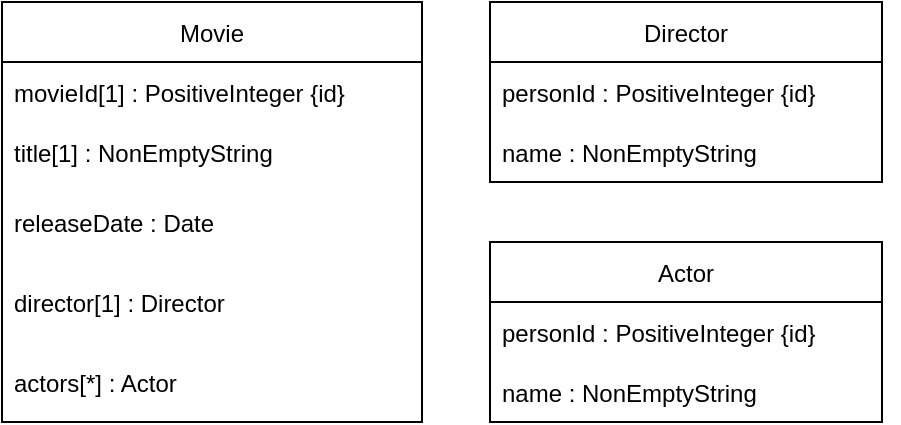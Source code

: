<mxfile version="18.0.3" type="device"><diagram id="C5RBs43oDa-KdzZeNtuy" name="Page-1"><mxGraphModel dx="1422" dy="914" grid="1" gridSize="10" guides="1" tooltips="1" connect="1" arrows="1" fold="1" page="1" pageScale="1" pageWidth="827" pageHeight="1169" math="0" shadow="0"><root><mxCell id="WIyWlLk6GJQsqaUBKTNV-0"/><mxCell id="WIyWlLk6GJQsqaUBKTNV-1" parent="WIyWlLk6GJQsqaUBKTNV-0"/><mxCell id="Z23tUenmmlelDA2k-XRh-1" value="Movie" style="swimlane;fontStyle=0;childLayout=stackLayout;horizontal=1;startSize=30;horizontalStack=0;resizeParent=1;resizeParentMax=0;resizeLast=0;collapsible=1;marginBottom=0;" vertex="1" parent="WIyWlLk6GJQsqaUBKTNV-1"><mxGeometry x="160" y="190" width="210" height="210" as="geometry"/></mxCell><mxCell id="Z23tUenmmlelDA2k-XRh-2" value="movieId[1] : PositiveInteger {id}" style="text;strokeColor=none;fillColor=none;align=left;verticalAlign=middle;spacingLeft=4;spacingRight=4;overflow=hidden;points=[[0,0.5],[1,0.5]];portConstraint=eastwest;rotatable=0;" vertex="1" parent="Z23tUenmmlelDA2k-XRh-1"><mxGeometry y="30" width="210" height="30" as="geometry"/></mxCell><mxCell id="Z23tUenmmlelDA2k-XRh-3" value="title[1] : NonEmptyString" style="text;strokeColor=none;fillColor=none;align=left;verticalAlign=middle;spacingLeft=4;spacingRight=4;overflow=hidden;points=[[0,0.5],[1,0.5]];portConstraint=eastwest;rotatable=0;" vertex="1" parent="Z23tUenmmlelDA2k-XRh-1"><mxGeometry y="60" width="210" height="30" as="geometry"/></mxCell><mxCell id="Z23tUenmmlelDA2k-XRh-13" value="releaseDate : Date" style="text;strokeColor=none;fillColor=none;align=left;verticalAlign=middle;spacingLeft=4;spacingRight=4;overflow=hidden;points=[[0,0.5],[1,0.5]];portConstraint=eastwest;rotatable=0;" vertex="1" parent="Z23tUenmmlelDA2k-XRh-1"><mxGeometry y="90" width="210" height="40" as="geometry"/></mxCell><mxCell id="Z23tUenmmlelDA2k-XRh-14" value="director[1] : Director" style="text;strokeColor=none;fillColor=none;align=left;verticalAlign=middle;spacingLeft=4;spacingRight=4;overflow=hidden;points=[[0,0.5],[1,0.5]];portConstraint=eastwest;rotatable=0;" vertex="1" parent="Z23tUenmmlelDA2k-XRh-1"><mxGeometry y="130" width="210" height="40" as="geometry"/></mxCell><mxCell id="Z23tUenmmlelDA2k-XRh-4" value="actors[*] : Actor" style="text;strokeColor=none;fillColor=none;align=left;verticalAlign=middle;spacingLeft=4;spacingRight=4;overflow=hidden;points=[[0,0.5],[1,0.5]];portConstraint=eastwest;rotatable=0;" vertex="1" parent="Z23tUenmmlelDA2k-XRh-1"><mxGeometry y="170" width="210" height="40" as="geometry"/></mxCell><mxCell id="Z23tUenmmlelDA2k-XRh-5" value="Director" style="swimlane;fontStyle=0;childLayout=stackLayout;horizontal=1;startSize=30;horizontalStack=0;resizeParent=1;resizeParentMax=0;resizeLast=0;collapsible=1;marginBottom=0;" vertex="1" parent="WIyWlLk6GJQsqaUBKTNV-1"><mxGeometry x="404" y="190" width="196" height="90" as="geometry"/></mxCell><mxCell id="Z23tUenmmlelDA2k-XRh-6" value="personId : PositiveInteger {id}" style="text;strokeColor=none;fillColor=none;align=left;verticalAlign=middle;spacingLeft=4;spacingRight=4;overflow=hidden;points=[[0,0.5],[1,0.5]];portConstraint=eastwest;rotatable=0;" vertex="1" parent="Z23tUenmmlelDA2k-XRh-5"><mxGeometry y="30" width="196" height="30" as="geometry"/></mxCell><mxCell id="Z23tUenmmlelDA2k-XRh-7" value="name : NonEmptyString" style="text;strokeColor=none;fillColor=none;align=left;verticalAlign=middle;spacingLeft=4;spacingRight=4;overflow=hidden;points=[[0,0.5],[1,0.5]];portConstraint=eastwest;rotatable=0;" vertex="1" parent="Z23tUenmmlelDA2k-XRh-5"><mxGeometry y="60" width="196" height="30" as="geometry"/></mxCell><mxCell id="Z23tUenmmlelDA2k-XRh-17" style="edgeStyle=orthogonalEdgeStyle;rounded=0;orthogonalLoop=1;jettySize=auto;html=1;exitX=1;exitY=0.5;exitDx=0;exitDy=0;" edge="1" parent="Z23tUenmmlelDA2k-XRh-5" source="Z23tUenmmlelDA2k-XRh-6" target="Z23tUenmmlelDA2k-XRh-6"><mxGeometry relative="1" as="geometry"/></mxCell><mxCell id="Z23tUenmmlelDA2k-XRh-9" value="Actor" style="swimlane;fontStyle=0;childLayout=stackLayout;horizontal=1;startSize=30;horizontalStack=0;resizeParent=1;resizeParentMax=0;resizeLast=0;collapsible=1;marginBottom=0;" vertex="1" parent="WIyWlLk6GJQsqaUBKTNV-1"><mxGeometry x="404" y="310" width="196" height="90" as="geometry"/></mxCell><mxCell id="Z23tUenmmlelDA2k-XRh-15" value="personId : PositiveInteger {id}" style="text;strokeColor=none;fillColor=none;align=left;verticalAlign=middle;spacingLeft=4;spacingRight=4;overflow=hidden;points=[[0,0.5],[1,0.5]];portConstraint=eastwest;rotatable=0;" vertex="1" parent="Z23tUenmmlelDA2k-XRh-9"><mxGeometry y="30" width="196" height="30" as="geometry"/></mxCell><mxCell id="Z23tUenmmlelDA2k-XRh-16" value="name : NonEmptyString" style="text;strokeColor=none;fillColor=none;align=left;verticalAlign=middle;spacingLeft=4;spacingRight=4;overflow=hidden;points=[[0,0.5],[1,0.5]];portConstraint=eastwest;rotatable=0;" vertex="1" parent="Z23tUenmmlelDA2k-XRh-9"><mxGeometry y="60" width="196" height="30" as="geometry"/></mxCell></root></mxGraphModel></diagram></mxfile>